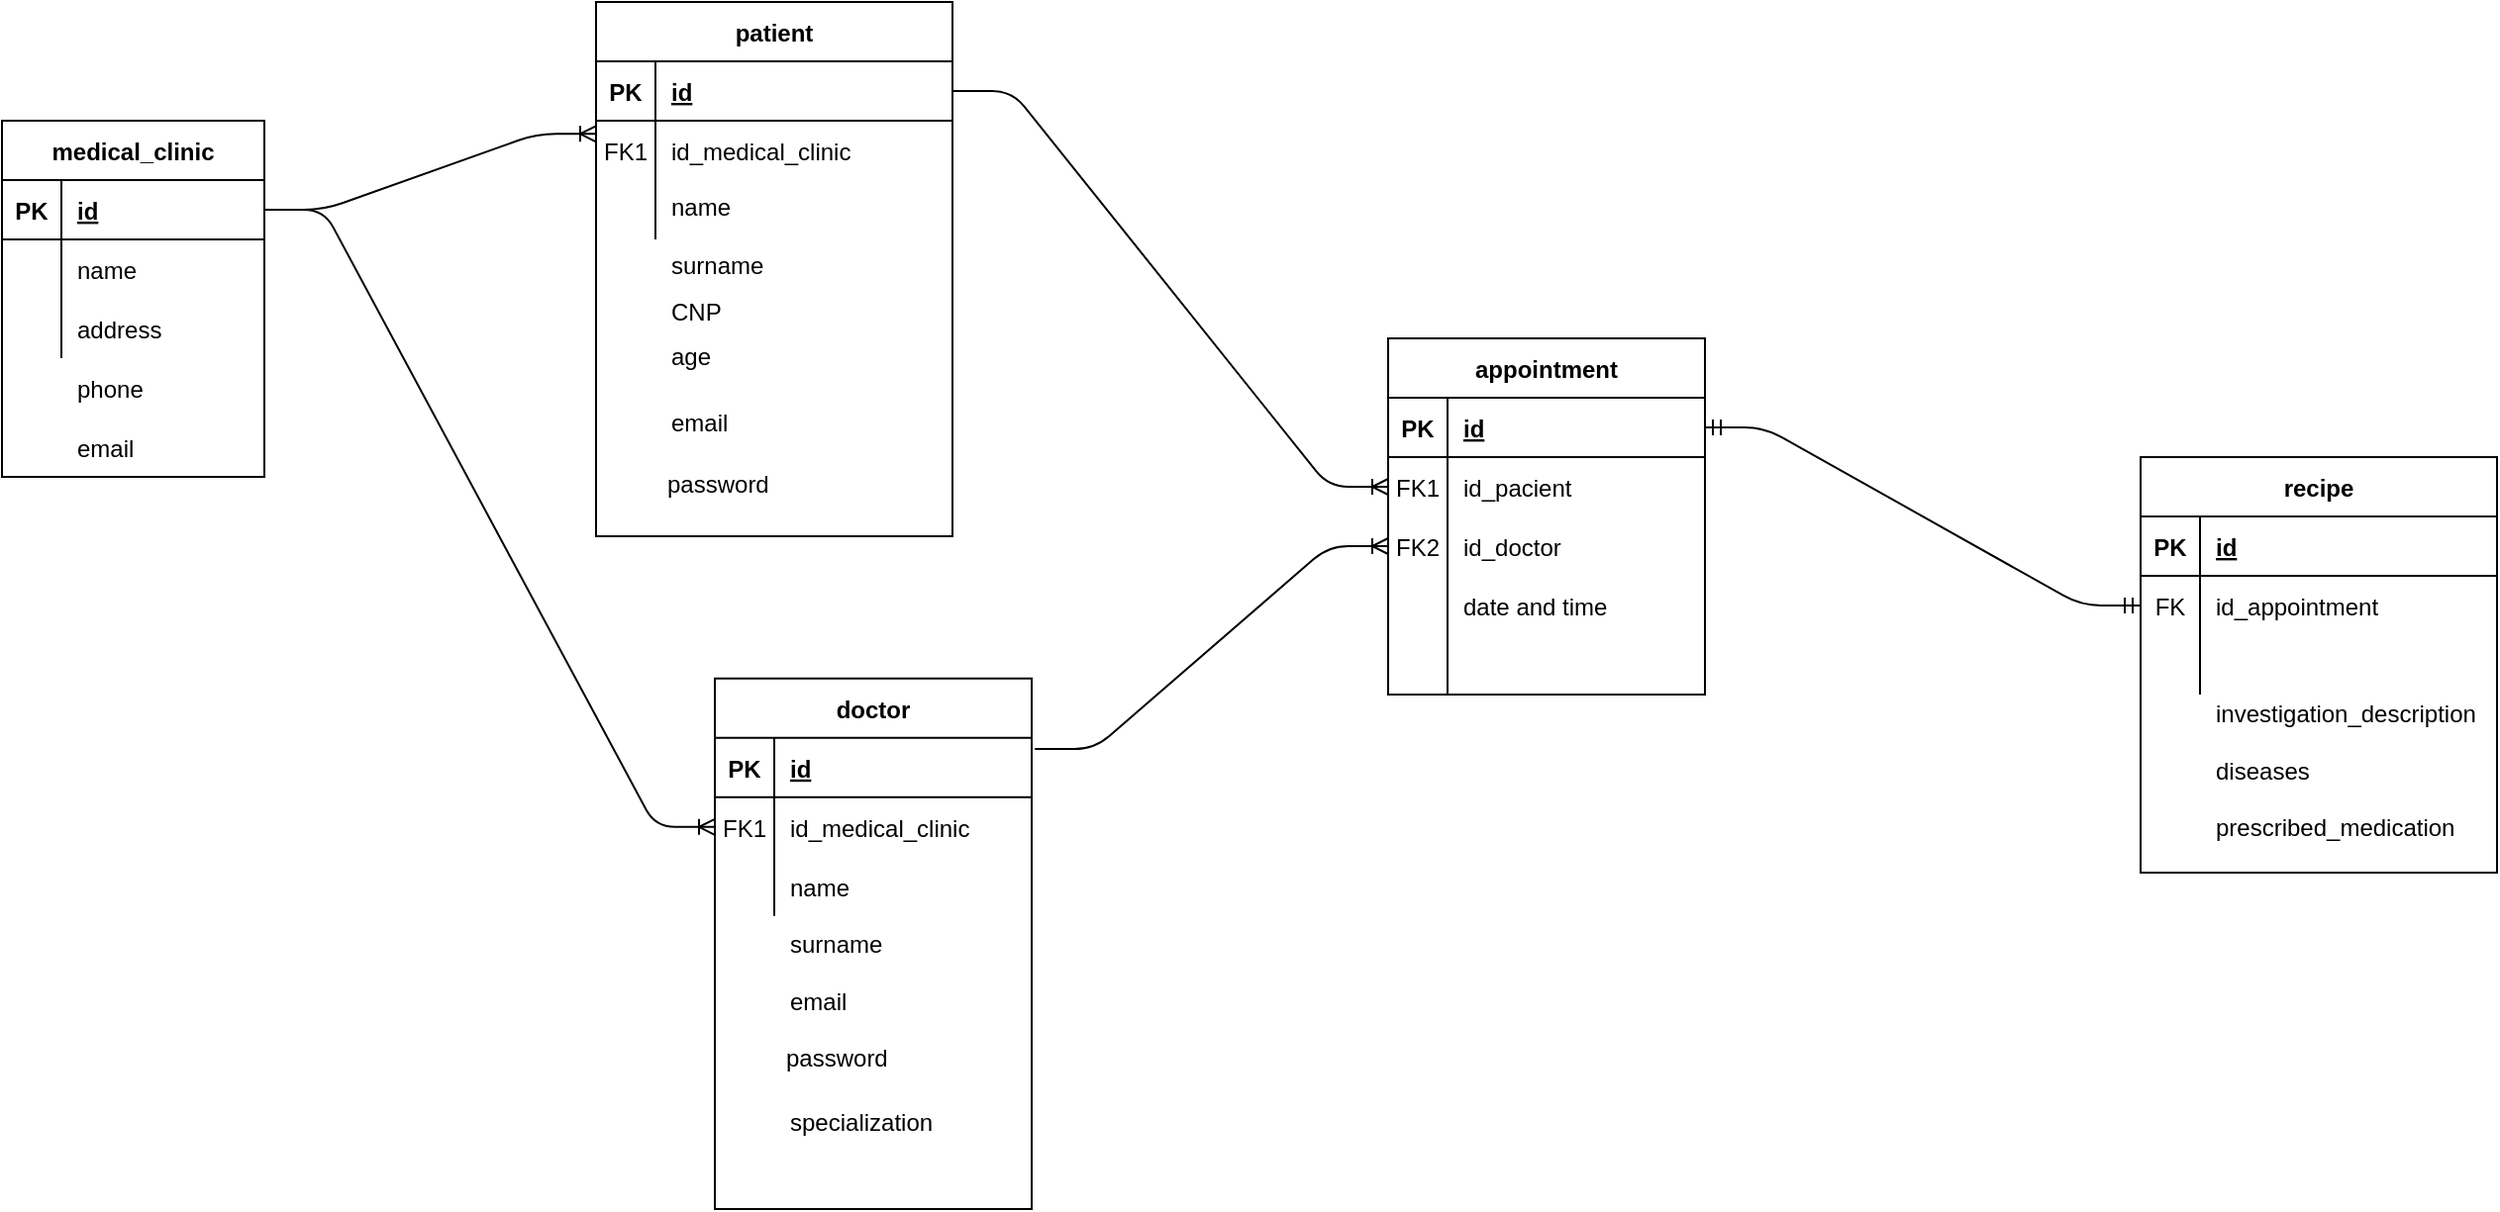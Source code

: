 <mxfile version="15.1.1" type="device"><diagram id="R2lEEEUBdFMjLlhIrx00" name="Page-1"><mxGraphModel dx="2071" dy="644" grid="1" gridSize="10" guides="1" tooltips="1" connect="1" arrows="1" fold="1" page="1" pageScale="1" pageWidth="850" pageHeight="1100" math="0" shadow="0" extFonts="Permanent Marker^https://fonts.googleapis.com/css?family=Permanent+Marker"><root><mxCell id="0"/><mxCell id="1" parent="0"/><mxCell id="gAefcN3DbxID_7WJp95x-45" value="" style="edgeStyle=entityRelationEdgeStyle;fontSize=12;html=1;endArrow=ERoneToMany;entryX=0;entryY=0.222;entryDx=0;entryDy=0;exitX=1;exitY=0.5;exitDx=0;exitDy=0;entryPerimeter=0;" parent="1" source="C-vyLk0tnHw3VtMMgP7b-24" edge="1" target="C-vyLk0tnHw3VtMMgP7b-6"><mxGeometry width="100" height="100" relative="1" as="geometry"><mxPoint x="250" y="190" as="sourcePoint"/><mxPoint x="345" y="75" as="targetPoint"/></mxGeometry></mxCell><mxCell id="gAefcN3DbxID_7WJp95x-54" value="" style="edgeStyle=entityRelationEdgeStyle;fontSize=12;html=1;endArrow=ERoneToMany;" parent="1" source="C-vyLk0tnHw3VtMMgP7b-3" target="CU9tWrAJxAFzKlfQN3IT-32" edge="1"><mxGeometry width="100" height="100" relative="1" as="geometry"><mxPoint x="340" y="275" as="sourcePoint"/><mxPoint x="80" y="320" as="targetPoint"/></mxGeometry></mxCell><mxCell id="gAefcN3DbxID_7WJp95x-55" value="" style="edgeStyle=entityRelationEdgeStyle;fontSize=12;html=1;endArrow=ERoneToMany;exitX=1.01;exitY=0.187;exitDx=0;exitDy=0;exitPerimeter=0;" parent="1" source="gAefcN3DbxID_7WJp95x-12" target="ctes7K7lfHTXPcwV9mNE-2" edge="1"><mxGeometry width="100" height="100" relative="1" as="geometry"><mxPoint x="550" y="490" as="sourcePoint"/><mxPoint x="790" y="210" as="targetPoint"/></mxGeometry></mxCell><mxCell id="CU9tWrAJxAFzKlfQN3IT-10" value="" style="group" parent="1" vertex="1" connectable="0"><mxGeometry x="-560" y="110" width="132.5" height="180" as="geometry"/></mxCell><mxCell id="C-vyLk0tnHw3VtMMgP7b-23" value="medical_clinic" style="shape=table;startSize=30;container=1;collapsible=1;childLayout=tableLayout;fixedRows=1;rowLines=0;fontStyle=1;align=center;resizeLast=1;" parent="CU9tWrAJxAFzKlfQN3IT-10" vertex="1"><mxGeometry width="132.5" height="180" as="geometry"/></mxCell><mxCell id="C-vyLk0tnHw3VtMMgP7b-24" value="" style="shape=partialRectangle;collapsible=0;dropTarget=0;pointerEvents=0;fillColor=none;points=[[0,0.5],[1,0.5]];portConstraint=eastwest;top=0;left=0;right=0;bottom=1;" parent="C-vyLk0tnHw3VtMMgP7b-23" vertex="1"><mxGeometry y="30" width="132.5" height="30" as="geometry"/></mxCell><mxCell id="C-vyLk0tnHw3VtMMgP7b-25" value="PK" style="shape=partialRectangle;overflow=hidden;connectable=0;fillColor=none;top=0;left=0;bottom=0;right=0;fontStyle=1;" parent="C-vyLk0tnHw3VtMMgP7b-24" vertex="1"><mxGeometry width="30" height="30" as="geometry"/></mxCell><mxCell id="C-vyLk0tnHw3VtMMgP7b-26" value="id" style="shape=partialRectangle;overflow=hidden;connectable=0;fillColor=none;top=0;left=0;bottom=0;right=0;align=left;spacingLeft=6;fontStyle=5;" parent="C-vyLk0tnHw3VtMMgP7b-24" vertex="1"><mxGeometry x="30" width="102.5" height="30" as="geometry"/></mxCell><mxCell id="C-vyLk0tnHw3VtMMgP7b-27" value="" style="shape=partialRectangle;collapsible=0;dropTarget=0;pointerEvents=0;fillColor=none;points=[[0,0.5],[1,0.5]];portConstraint=eastwest;top=0;left=0;right=0;bottom=0;" parent="C-vyLk0tnHw3VtMMgP7b-23" vertex="1"><mxGeometry y="60" width="132.5" height="30" as="geometry"/></mxCell><mxCell id="C-vyLk0tnHw3VtMMgP7b-28" value="" style="shape=partialRectangle;overflow=hidden;connectable=0;fillColor=none;top=0;left=0;bottom=0;right=0;" parent="C-vyLk0tnHw3VtMMgP7b-27" vertex="1"><mxGeometry width="30" height="30" as="geometry"/></mxCell><mxCell id="C-vyLk0tnHw3VtMMgP7b-29" value="name" style="shape=partialRectangle;overflow=hidden;connectable=0;fillColor=none;top=0;left=0;bottom=0;right=0;align=left;spacingLeft=6;" parent="C-vyLk0tnHw3VtMMgP7b-27" vertex="1"><mxGeometry x="30" width="102.5" height="30" as="geometry"/></mxCell><mxCell id="CU9tWrAJxAFzKlfQN3IT-4" value="" style="shape=partialRectangle;collapsible=0;dropTarget=0;pointerEvents=0;fillColor=none;top=0;left=0;bottom=0;right=0;points=[[0,0.5],[1,0.5]];portConstraint=eastwest;" parent="C-vyLk0tnHw3VtMMgP7b-23" vertex="1"><mxGeometry y="90" width="132.5" height="30" as="geometry"/></mxCell><mxCell id="CU9tWrAJxAFzKlfQN3IT-5" value="" style="shape=partialRectangle;connectable=0;fillColor=none;top=0;left=0;bottom=0;right=0;editable=1;overflow=hidden;" parent="CU9tWrAJxAFzKlfQN3IT-4" vertex="1"><mxGeometry width="30" height="30" as="geometry"/></mxCell><mxCell id="CU9tWrAJxAFzKlfQN3IT-6" value="address" style="shape=partialRectangle;connectable=0;fillColor=none;top=0;left=0;bottom=0;right=0;align=left;spacingLeft=6;overflow=hidden;" parent="CU9tWrAJxAFzKlfQN3IT-4" vertex="1"><mxGeometry x="30" width="102.5" height="30" as="geometry"/></mxCell><mxCell id="CU9tWrAJxAFzKlfQN3IT-7" value="email" style="shape=partialRectangle;connectable=0;fillColor=none;top=0;left=0;bottom=0;right=0;align=left;spacingLeft=6;overflow=hidden;" parent="CU9tWrAJxAFzKlfQN3IT-10" vertex="1"><mxGeometry x="30" y="150" width="102.5" height="30" as="geometry"/></mxCell><mxCell id="CU9tWrAJxAFzKlfQN3IT-8" value="phone" style="shape=partialRectangle;connectable=0;fillColor=none;top=0;left=0;bottom=0;right=0;align=left;spacingLeft=6;overflow=hidden;" parent="CU9tWrAJxAFzKlfQN3IT-10" vertex="1"><mxGeometry x="30" y="120" width="102.5" height="30" as="geometry"/></mxCell><mxCell id="CU9tWrAJxAFzKlfQN3IT-21" value="" style="group" parent="1" vertex="1" connectable="0"><mxGeometry x="-260" y="50" width="180" height="270" as="geometry"/></mxCell><mxCell id="C-vyLk0tnHw3VtMMgP7b-2" value="patient" style="shape=table;startSize=30;container=1;collapsible=1;childLayout=tableLayout;fixedRows=1;rowLines=0;fontStyle=1;align=center;resizeLast=1;" parent="CU9tWrAJxAFzKlfQN3IT-21" vertex="1"><mxGeometry width="180" height="270" as="geometry"/></mxCell><mxCell id="C-vyLk0tnHw3VtMMgP7b-3" value="" style="shape=partialRectangle;collapsible=0;dropTarget=0;pointerEvents=0;fillColor=none;points=[[0,0.5],[1,0.5]];portConstraint=eastwest;top=0;left=0;right=0;bottom=1;" parent="C-vyLk0tnHw3VtMMgP7b-2" vertex="1"><mxGeometry y="30" width="180" height="30" as="geometry"/></mxCell><mxCell id="C-vyLk0tnHw3VtMMgP7b-4" value="PK" style="shape=partialRectangle;overflow=hidden;connectable=0;fillColor=none;top=0;left=0;bottom=0;right=0;fontStyle=1;" parent="C-vyLk0tnHw3VtMMgP7b-3" vertex="1"><mxGeometry width="30" height="30" as="geometry"/></mxCell><mxCell id="C-vyLk0tnHw3VtMMgP7b-5" value="id" style="shape=partialRectangle;overflow=hidden;connectable=0;fillColor=none;top=0;left=0;bottom=0;right=0;align=left;spacingLeft=6;fontStyle=5;" parent="C-vyLk0tnHw3VtMMgP7b-3" vertex="1"><mxGeometry x="30" width="150" height="30" as="geometry"/></mxCell><mxCell id="C-vyLk0tnHw3VtMMgP7b-6" value="" style="shape=partialRectangle;collapsible=0;dropTarget=0;pointerEvents=0;fillColor=none;points=[[0,0.5],[1,0.5]];portConstraint=eastwest;top=0;left=0;right=0;bottom=0;" parent="C-vyLk0tnHw3VtMMgP7b-2" vertex="1"><mxGeometry y="60" width="180" height="30" as="geometry"/></mxCell><mxCell id="C-vyLk0tnHw3VtMMgP7b-7" value="FK1" style="shape=partialRectangle;overflow=hidden;connectable=0;fillColor=none;top=0;left=0;bottom=0;right=0;" parent="C-vyLk0tnHw3VtMMgP7b-6" vertex="1"><mxGeometry width="30" height="30" as="geometry"/></mxCell><mxCell id="C-vyLk0tnHw3VtMMgP7b-8" value="id_medical_clinic" style="shape=partialRectangle;overflow=hidden;connectable=0;fillColor=none;top=0;left=0;bottom=0;right=0;align=left;spacingLeft=6;" parent="C-vyLk0tnHw3VtMMgP7b-6" vertex="1"><mxGeometry x="30" width="150" height="30" as="geometry"/></mxCell><mxCell id="C-vyLk0tnHw3VtMMgP7b-9" value="" style="shape=partialRectangle;collapsible=0;dropTarget=0;pointerEvents=0;fillColor=none;points=[[0,0.5],[1,0.5]];portConstraint=eastwest;top=0;left=0;right=0;bottom=0;" parent="C-vyLk0tnHw3VtMMgP7b-2" vertex="1"><mxGeometry y="90" width="180" height="30" as="geometry"/></mxCell><mxCell id="C-vyLk0tnHw3VtMMgP7b-10" value="" style="shape=partialRectangle;overflow=hidden;connectable=0;fillColor=none;top=0;left=0;bottom=0;right=0;" parent="C-vyLk0tnHw3VtMMgP7b-9" vertex="1"><mxGeometry width="30" height="30" as="geometry"/></mxCell><mxCell id="C-vyLk0tnHw3VtMMgP7b-11" value="" style="shape=partialRectangle;overflow=hidden;connectable=0;fillColor=none;top=0;left=0;bottom=0;right=0;align=left;spacingLeft=6;" parent="C-vyLk0tnHw3VtMMgP7b-9" vertex="1"><mxGeometry x="30" width="150" height="30" as="geometry"/></mxCell><mxCell id="CU9tWrAJxAFzKlfQN3IT-12" value="surname" style="shape=partialRectangle;overflow=hidden;connectable=0;fillColor=none;top=0;left=0;bottom=0;right=0;align=left;spacingLeft=6;" parent="CU9tWrAJxAFzKlfQN3IT-21" vertex="1"><mxGeometry x="30" y="116.13" width="140" height="32.4" as="geometry"/></mxCell><mxCell id="CU9tWrAJxAFzKlfQN3IT-13" value="CNP" style="shape=partialRectangle;overflow=hidden;connectable=0;fillColor=none;top=0;left=0;bottom=0;right=0;align=left;spacingLeft=6;" parent="CU9tWrAJxAFzKlfQN3IT-21" vertex="1"><mxGeometry x="30" y="140" width="140" height="32.4" as="geometry"/></mxCell><mxCell id="CU9tWrAJxAFzKlfQN3IT-14" value="age" style="shape=partialRectangle;overflow=hidden;connectable=0;fillColor=none;top=0;left=0;bottom=0;right=0;align=left;spacingLeft=6;" parent="CU9tWrAJxAFzKlfQN3IT-21" vertex="1"><mxGeometry x="30" y="162.4" width="140" height="32.4" as="geometry"/></mxCell><mxCell id="CU9tWrAJxAFzKlfQN3IT-19" value="&#10;email&#10;&#10;pasword&#10;" style="shape=partialRectangle;overflow=hidden;connectable=0;fillColor=none;top=0;left=0;bottom=0;right=0;align=left;spacingLeft=6;" parent="CU9tWrAJxAFzKlfQN3IT-21" vertex="1"><mxGeometry x="30" y="190" width="140" height="32.4" as="geometry"/></mxCell><mxCell id="ctes7K7lfHTXPcwV9mNE-6" value="name" style="shape=partialRectangle;overflow=hidden;connectable=0;fillColor=none;top=0;left=0;bottom=0;right=0;align=left;spacingLeft=6;" parent="CU9tWrAJxAFzKlfQN3IT-21" vertex="1"><mxGeometry x="30" y="90.001" width="150" height="26.129" as="geometry"/></mxCell><mxCell id="C9TwqC615ztSXTL4usDy-4" value="password&#10;" style="text;strokeColor=none;fillColor=none;spacingLeft=4;spacingRight=4;overflow=hidden;rotatable=0;points=[[0,0.5],[1,0.5]];portConstraint=eastwest;fontSize=12;" vertex="1" parent="CU9tWrAJxAFzKlfQN3IT-21"><mxGeometry x="30" y="230" width="80" height="30" as="geometry"/></mxCell><mxCell id="CU9tWrAJxAFzKlfQN3IT-27" value="" style="group" parent="1" vertex="1" connectable="0"><mxGeometry x="-230" y="350" width="190" height="310" as="geometry"/></mxCell><mxCell id="gAefcN3DbxID_7WJp95x-11" value="doctor" style="shape=table;startSize=30;container=1;collapsible=1;childLayout=tableLayout;fixedRows=1;rowLines=0;fontStyle=1;align=center;resizeLast=1;" parent="CU9tWrAJxAFzKlfQN3IT-27" vertex="1"><mxGeometry x="30" y="41.9" width="160" height="268.1" as="geometry"/></mxCell><mxCell id="gAefcN3DbxID_7WJp95x-12" value="" style="shape=partialRectangle;collapsible=0;dropTarget=0;pointerEvents=0;fillColor=none;points=[[0,0.5],[1,0.5]];portConstraint=eastwest;top=0;left=0;right=0;bottom=1;" parent="gAefcN3DbxID_7WJp95x-11" vertex="1"><mxGeometry y="30" width="160" height="30" as="geometry"/></mxCell><mxCell id="gAefcN3DbxID_7WJp95x-13" value="PK" style="shape=partialRectangle;overflow=hidden;connectable=0;fillColor=none;top=0;left=0;bottom=0;right=0;fontStyle=1;" parent="gAefcN3DbxID_7WJp95x-12" vertex="1"><mxGeometry width="30" height="30" as="geometry"/></mxCell><mxCell id="gAefcN3DbxID_7WJp95x-14" value="id" style="shape=partialRectangle;overflow=hidden;connectable=0;fillColor=none;top=0;left=0;bottom=0;right=0;align=left;spacingLeft=6;fontStyle=5;" parent="gAefcN3DbxID_7WJp95x-12" vertex="1"><mxGeometry x="30" width="130" height="30" as="geometry"/></mxCell><mxCell id="gAefcN3DbxID_7WJp95x-15" value="" style="shape=partialRectangle;collapsible=0;dropTarget=0;pointerEvents=0;fillColor=none;points=[[0,0.5],[1,0.5]];portConstraint=eastwest;top=0;left=0;right=0;bottom=0;" parent="gAefcN3DbxID_7WJp95x-11" vertex="1"><mxGeometry y="60" width="160" height="30" as="geometry"/></mxCell><mxCell id="gAefcN3DbxID_7WJp95x-16" value="FK1" style="shape=partialRectangle;overflow=hidden;connectable=0;fillColor=none;top=0;left=0;bottom=0;right=0;" parent="gAefcN3DbxID_7WJp95x-15" vertex="1"><mxGeometry width="30" height="30" as="geometry"/></mxCell><mxCell id="gAefcN3DbxID_7WJp95x-17" value="id_medical_clinic" style="shape=partialRectangle;overflow=hidden;connectable=0;fillColor=none;top=0;left=0;bottom=0;right=0;align=left;spacingLeft=6;" parent="gAefcN3DbxID_7WJp95x-15" vertex="1"><mxGeometry x="30" width="130" height="30" as="geometry"/></mxCell><mxCell id="gAefcN3DbxID_7WJp95x-18" value="" style="shape=partialRectangle;collapsible=0;dropTarget=0;pointerEvents=0;fillColor=none;points=[[0,0.5],[1,0.5]];portConstraint=eastwest;top=0;left=0;right=0;bottom=0;" parent="gAefcN3DbxID_7WJp95x-11" vertex="1"><mxGeometry y="90" width="160" height="30" as="geometry"/></mxCell><mxCell id="gAefcN3DbxID_7WJp95x-19" value="" style="shape=partialRectangle;overflow=hidden;connectable=0;fillColor=none;top=0;left=0;bottom=0;right=0;" parent="gAefcN3DbxID_7WJp95x-18" vertex="1"><mxGeometry width="30" height="30" as="geometry"/></mxCell><mxCell id="gAefcN3DbxID_7WJp95x-20" value="name" style="shape=partialRectangle;overflow=hidden;connectable=0;fillColor=none;top=0;left=0;bottom=0;right=0;align=left;spacingLeft=6;" parent="gAefcN3DbxID_7WJp95x-18" vertex="1"><mxGeometry x="30" width="130" height="30" as="geometry"/></mxCell><mxCell id="gAefcN3DbxID_7WJp95x-52" value="email" style="shape=partialRectangle;overflow=hidden;connectable=0;fillColor=none;top=0;left=0;bottom=0;right=0;align=left;spacingLeft=6;" parent="CU9tWrAJxAFzKlfQN3IT-27" vertex="1"><mxGeometry x="60" y="188.573" width="130" height="31.429" as="geometry"/></mxCell><mxCell id="CU9tWrAJxAFzKlfQN3IT-24" value="surname" style="shape=partialRectangle;overflow=hidden;connectable=0;fillColor=none;top=0;left=0;bottom=0;right=0;align=left;spacingLeft=6;" parent="CU9tWrAJxAFzKlfQN3IT-27" vertex="1"><mxGeometry x="60" y="160.004" width="130" height="31.429" as="geometry"/></mxCell><mxCell id="CU9tWrAJxAFzKlfQN3IT-25" value="specialization" style="shape=partialRectangle;overflow=hidden;connectable=0;fillColor=none;top=0;left=0;bottom=0;right=0;align=left;spacingLeft=6;" parent="CU9tWrAJxAFzKlfQN3IT-27" vertex="1"><mxGeometry x="60" y="250.001" width="130" height="31.429" as="geometry"/></mxCell><mxCell id="C9TwqC615ztSXTL4usDy-5" value="password&#10;" style="text;strokeColor=none;fillColor=none;spacingLeft=4;spacingRight=4;overflow=hidden;rotatable=0;points=[[0,0.5],[1,0.5]];portConstraint=eastwest;fontSize=12;" vertex="1" parent="CU9tWrAJxAFzKlfQN3IT-27"><mxGeometry x="60" y="220" width="80" height="30" as="geometry"/></mxCell><mxCell id="CU9tWrAJxAFzKlfQN3IT-28" value="appointment" style="shape=table;startSize=30;container=1;collapsible=1;childLayout=tableLayout;fixedRows=1;rowLines=0;fontStyle=1;align=center;resizeLast=1;" parent="1" vertex="1"><mxGeometry x="140" y="220" width="160" height="180" as="geometry"/></mxCell><mxCell id="CU9tWrAJxAFzKlfQN3IT-29" value="" style="shape=partialRectangle;collapsible=0;dropTarget=0;pointerEvents=0;fillColor=none;top=0;left=0;bottom=1;right=0;points=[[0,0.5],[1,0.5]];portConstraint=eastwest;" parent="CU9tWrAJxAFzKlfQN3IT-28" vertex="1"><mxGeometry y="30" width="160" height="30" as="geometry"/></mxCell><mxCell id="CU9tWrAJxAFzKlfQN3IT-30" value="PK" style="shape=partialRectangle;connectable=0;fillColor=none;top=0;left=0;bottom=0;right=0;fontStyle=1;overflow=hidden;" parent="CU9tWrAJxAFzKlfQN3IT-29" vertex="1"><mxGeometry width="30" height="30" as="geometry"/></mxCell><mxCell id="CU9tWrAJxAFzKlfQN3IT-31" value="id" style="shape=partialRectangle;connectable=0;fillColor=none;top=0;left=0;bottom=0;right=0;align=left;spacingLeft=6;fontStyle=5;overflow=hidden;" parent="CU9tWrAJxAFzKlfQN3IT-29" vertex="1"><mxGeometry x="30" width="130" height="30" as="geometry"/></mxCell><mxCell id="CU9tWrAJxAFzKlfQN3IT-32" value="" style="shape=partialRectangle;collapsible=0;dropTarget=0;pointerEvents=0;fillColor=none;top=0;left=0;bottom=0;right=0;points=[[0,0.5],[1,0.5]];portConstraint=eastwest;" parent="CU9tWrAJxAFzKlfQN3IT-28" vertex="1"><mxGeometry y="60" width="160" height="30" as="geometry"/></mxCell><mxCell id="CU9tWrAJxAFzKlfQN3IT-33" value="FK1" style="shape=partialRectangle;connectable=0;fillColor=none;top=0;left=0;bottom=0;right=0;editable=1;overflow=hidden;" parent="CU9tWrAJxAFzKlfQN3IT-32" vertex="1"><mxGeometry width="30" height="30" as="geometry"/></mxCell><mxCell id="CU9tWrAJxAFzKlfQN3IT-34" value="id_pacient" style="shape=partialRectangle;connectable=0;fillColor=none;top=0;left=0;bottom=0;right=0;align=left;spacingLeft=6;overflow=hidden;" parent="CU9tWrAJxAFzKlfQN3IT-32" vertex="1"><mxGeometry x="30" width="130" height="30" as="geometry"/></mxCell><mxCell id="ctes7K7lfHTXPcwV9mNE-2" value="" style="shape=partialRectangle;collapsible=0;dropTarget=0;pointerEvents=0;fillColor=none;top=0;left=0;bottom=0;right=0;points=[[0,0.5],[1,0.5]];portConstraint=eastwest;" parent="CU9tWrAJxAFzKlfQN3IT-28" vertex="1"><mxGeometry y="90" width="160" height="30" as="geometry"/></mxCell><mxCell id="ctes7K7lfHTXPcwV9mNE-3" value="FK2" style="shape=partialRectangle;connectable=0;fillColor=none;top=0;left=0;bottom=0;right=0;editable=1;overflow=hidden;" parent="ctes7K7lfHTXPcwV9mNE-2" vertex="1"><mxGeometry width="30" height="30" as="geometry"/></mxCell><mxCell id="ctes7K7lfHTXPcwV9mNE-4" value="id_doctor" style="shape=partialRectangle;connectable=0;fillColor=none;top=0;left=0;bottom=0;right=0;align=left;spacingLeft=6;overflow=hidden;" parent="ctes7K7lfHTXPcwV9mNE-2" vertex="1"><mxGeometry x="30" width="130" height="30" as="geometry"/></mxCell><mxCell id="CU9tWrAJxAFzKlfQN3IT-38" value="" style="shape=partialRectangle;collapsible=0;dropTarget=0;pointerEvents=0;fillColor=none;top=0;left=0;bottom=0;right=0;points=[[0,0.5],[1,0.5]];portConstraint=eastwest;" parent="CU9tWrAJxAFzKlfQN3IT-28" vertex="1"><mxGeometry y="120" width="160" height="30" as="geometry"/></mxCell><mxCell id="CU9tWrAJxAFzKlfQN3IT-39" value="" style="shape=partialRectangle;connectable=0;fillColor=none;top=0;left=0;bottom=0;right=0;editable=1;overflow=hidden;" parent="CU9tWrAJxAFzKlfQN3IT-38" vertex="1"><mxGeometry width="30" height="30" as="geometry"/></mxCell><mxCell id="CU9tWrAJxAFzKlfQN3IT-40" value="date and time" style="shape=partialRectangle;connectable=0;fillColor=none;top=0;left=0;bottom=0;right=0;align=left;spacingLeft=6;overflow=hidden;" parent="CU9tWrAJxAFzKlfQN3IT-38" vertex="1"><mxGeometry x="30" width="130" height="30" as="geometry"/></mxCell><mxCell id="CU9tWrAJxAFzKlfQN3IT-35" value="" style="shape=partialRectangle;collapsible=0;dropTarget=0;pointerEvents=0;fillColor=none;top=0;left=0;bottom=0;right=0;points=[[0,0.5],[1,0.5]];portConstraint=eastwest;" parent="CU9tWrAJxAFzKlfQN3IT-28" vertex="1"><mxGeometry y="150" width="160" height="30" as="geometry"/></mxCell><mxCell id="CU9tWrAJxAFzKlfQN3IT-36" value="" style="shape=partialRectangle;connectable=0;fillColor=none;top=0;left=0;bottom=0;right=0;editable=1;overflow=hidden;" parent="CU9tWrAJxAFzKlfQN3IT-35" vertex="1"><mxGeometry width="30" height="30" as="geometry"/></mxCell><mxCell id="CU9tWrAJxAFzKlfQN3IT-37" value="" style="shape=partialRectangle;connectable=0;fillColor=none;top=0;left=0;bottom=0;right=0;align=left;spacingLeft=6;overflow=hidden;" parent="CU9tWrAJxAFzKlfQN3IT-35" vertex="1"><mxGeometry x="30" width="130" height="30" as="geometry"/></mxCell><mxCell id="CU9tWrAJxAFzKlfQN3IT-48" value="" style="group" parent="1" vertex="1" connectable="0"><mxGeometry x="520" y="280" width="180" height="240" as="geometry"/></mxCell><mxCell id="gAefcN3DbxID_7WJp95x-1" value="recipe" style="shape=table;startSize=30;container=1;collapsible=1;childLayout=tableLayout;fixedRows=1;rowLines=0;fontStyle=1;align=center;resizeLast=1;" parent="CU9tWrAJxAFzKlfQN3IT-48" vertex="1"><mxGeometry width="180" height="210" as="geometry"/></mxCell><mxCell id="gAefcN3DbxID_7WJp95x-2" value="" style="shape=partialRectangle;collapsible=0;dropTarget=0;pointerEvents=0;fillColor=none;points=[[0,0.5],[1,0.5]];portConstraint=eastwest;top=0;left=0;right=0;bottom=1;" parent="gAefcN3DbxID_7WJp95x-1" vertex="1"><mxGeometry y="30" width="180" height="30" as="geometry"/></mxCell><mxCell id="gAefcN3DbxID_7WJp95x-3" value="PK" style="shape=partialRectangle;overflow=hidden;connectable=0;fillColor=none;top=0;left=0;bottom=0;right=0;fontStyle=1;" parent="gAefcN3DbxID_7WJp95x-2" vertex="1"><mxGeometry width="30" height="30" as="geometry"/></mxCell><mxCell id="gAefcN3DbxID_7WJp95x-4" value="id" style="shape=partialRectangle;overflow=hidden;connectable=0;fillColor=none;top=0;left=0;bottom=0;right=0;align=left;spacingLeft=6;fontStyle=5;" parent="gAefcN3DbxID_7WJp95x-2" vertex="1"><mxGeometry x="30" width="150" height="30" as="geometry"/></mxCell><mxCell id="gAefcN3DbxID_7WJp95x-5" value="" style="shape=partialRectangle;collapsible=0;dropTarget=0;pointerEvents=0;fillColor=none;points=[[0,0.5],[1,0.5]];portConstraint=eastwest;top=0;left=0;right=0;bottom=0;" parent="gAefcN3DbxID_7WJp95x-1" vertex="1"><mxGeometry y="60" width="180" height="30" as="geometry"/></mxCell><mxCell id="gAefcN3DbxID_7WJp95x-6" value="FK" style="shape=partialRectangle;overflow=hidden;connectable=0;fillColor=none;top=0;left=0;bottom=0;right=0;" parent="gAefcN3DbxID_7WJp95x-5" vertex="1"><mxGeometry width="30" height="30" as="geometry"/></mxCell><mxCell id="gAefcN3DbxID_7WJp95x-7" value="id_appointment" style="shape=partialRectangle;overflow=hidden;connectable=0;fillColor=none;top=0;left=0;bottom=0;right=0;align=left;spacingLeft=6;" parent="gAefcN3DbxID_7WJp95x-5" vertex="1"><mxGeometry x="30" width="150" height="30" as="geometry"/></mxCell><mxCell id="gAefcN3DbxID_7WJp95x-8" value="" style="shape=partialRectangle;collapsible=0;dropTarget=0;pointerEvents=0;fillColor=none;points=[[0,0.5],[1,0.5]];portConstraint=eastwest;top=0;left=0;right=0;bottom=0;" parent="gAefcN3DbxID_7WJp95x-1" vertex="1"><mxGeometry y="90" width="180" height="30" as="geometry"/></mxCell><mxCell id="gAefcN3DbxID_7WJp95x-9" value="" style="shape=partialRectangle;overflow=hidden;connectable=0;fillColor=none;top=0;left=0;bottom=0;right=0;" parent="gAefcN3DbxID_7WJp95x-8" vertex="1"><mxGeometry width="30" height="30" as="geometry"/></mxCell><mxCell id="gAefcN3DbxID_7WJp95x-10" value="" style="shape=partialRectangle;overflow=hidden;connectable=0;fillColor=none;top=0;left=0;bottom=0;right=0;align=left;spacingLeft=6;" parent="gAefcN3DbxID_7WJp95x-8" vertex="1"><mxGeometry x="30" width="150" height="30" as="geometry"/></mxCell><mxCell id="CU9tWrAJxAFzKlfQN3IT-45" value="investigation_description" style="shape=partialRectangle;overflow=hidden;connectable=0;fillColor=none;top=0;left=0;bottom=0;right=0;align=left;spacingLeft=6;" parent="CU9tWrAJxAFzKlfQN3IT-48" vertex="1"><mxGeometry x="30" y="114.783" width="150" height="28.696" as="geometry"/></mxCell><mxCell id="CU9tWrAJxAFzKlfQN3IT-46" value="diseases" style="shape=partialRectangle;overflow=hidden;connectable=0;fillColor=none;top=0;left=0;bottom=0;right=0;align=left;spacingLeft=6;" parent="CU9tWrAJxAFzKlfQN3IT-48" vertex="1"><mxGeometry x="30" y="143.478" width="150" height="28.696" as="geometry"/></mxCell><mxCell id="CU9tWrAJxAFzKlfQN3IT-47" value="prescribed_medication" style="shape=partialRectangle;overflow=hidden;connectable=0;fillColor=none;top=0;left=0;bottom=0;right=0;align=left;spacingLeft=6;" parent="CU9tWrAJxAFzKlfQN3IT-48" vertex="1"><mxGeometry x="30" y="172.174" width="150" height="28.696" as="geometry"/></mxCell><mxCell id="ctes7K7lfHTXPcwV9mNE-5" value="" style="edgeStyle=entityRelationEdgeStyle;fontSize=12;html=1;endArrow=ERmandOne;startArrow=ERmandOne;" parent="1" edge="1" target="CU9tWrAJxAFzKlfQN3IT-29" source="gAefcN3DbxID_7WJp95x-5"><mxGeometry width="100" height="100" relative="1" as="geometry"><mxPoint x="630" y="620" as="sourcePoint"/><mxPoint x="640" y="350" as="targetPoint"/></mxGeometry></mxCell><mxCell id="C9TwqC615ztSXTL4usDy-2" value="" style="edgeStyle=entityRelationEdgeStyle;fontSize=12;html=1;endArrow=ERoneToMany;exitX=1;exitY=0.5;exitDx=0;exitDy=0;" edge="1" parent="1" source="C-vyLk0tnHw3VtMMgP7b-24" target="gAefcN3DbxID_7WJp95x-15"><mxGeometry width="100" height="100" relative="1" as="geometry"><mxPoint x="-10" y="451.43" as="sourcePoint"/><mxPoint x="90" y="351.43" as="targetPoint"/></mxGeometry></mxCell></root></mxGraphModel></diagram></mxfile>